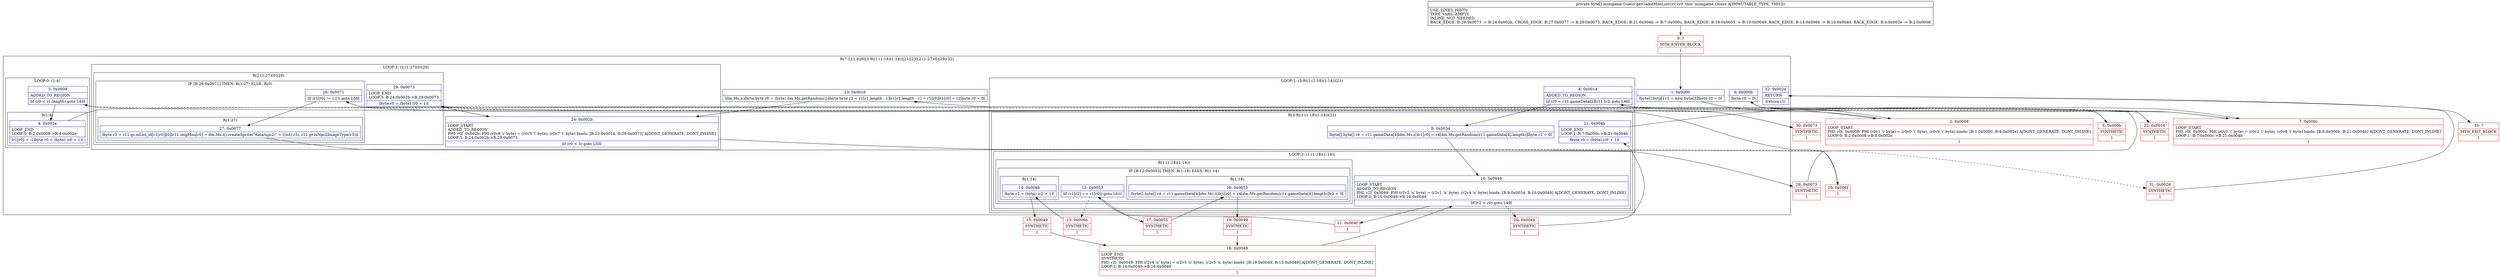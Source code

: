 digraph "CFG forminigame.Guess.getGameMonList()[B" {
subgraph cluster_Region_1320076334 {
label = "R(7:1|(1:4)|6|(3:9|(1:(1:18)(1:14))|21)|23|(2:(1:27)(0)|29)|32)";
node [shape=record,color=blue];
Node_1 [shape=record,label="{1\:\ 0x0000|lbyte[] byte[] r1 = new byte[3]lbyte r0 = 0l}"];
subgraph cluster_LoopRegion_1654335730 {
label = "LOOP:0: (1:4)";
node [shape=record,color=blue];
Node_3 [shape=record,label="{3\:\ 0x0009|ADDED_TO_REGION\l|lif (r0 \< r1.length) goto L45l}"];
subgraph cluster_Region_924603637 {
label = "R(1:4)";
node [shape=record,color=blue];
Node_4 [shape=record,label="{4\:\ 0x002e|LOOP_END\lLOOP:0: B:2:0x0008\-\>B:4:0x002e\l|lr1[r0] = \-1lbyte r0 = (byte) (r0 + 1)l}"];
}
}
Node_6 [shape=record,label="{6\:\ 0x000b|lbyte r0 = 0l}"];
subgraph cluster_LoopRegion_1422790703 {
label = "LOOP:1: (3:9|(1:(1:18)(1:14))|21)";
node [shape=record,color=blue];
Node_8 [shape=record,label="{8\:\ 0x0014|ADDED_TO_REGION\l|lif (r0 \< r11.gameData[2][r11.lv]) goto L46l}"];
subgraph cluster_Region_52006164 {
label = "R(3:9|(1:(1:18)(1:14))|21)";
node [shape=record,color=blue];
Node_9 [shape=record,label="{9\:\ 0x0034|lbyte[] byte[] r4 = r11.gameData[4]ldm.Ms.i()lr1[r0] = r4[dm.Ms.getRandom(r11.gameData[4].length)]lbyte r2 = 0l}"];
subgraph cluster_LoopRegion_443004961 {
label = "LOOP:2: (1:(1:18)(1:14))";
node [shape=record,color=blue];
Node_10 [shape=record,label="{10\:\ 0x0049|LOOP_START\lADDED_TO_REGION\lPHI: r2l  0x0049: PHI (r2v2 'n' byte) = (r2v1 'n' byte), (r2v4 'n' byte) binds: [B:9:0x0034, B:16:0x0049] A[DONT_GENERATE, DONT_INLINE]\lLOOP:2: B:10:0x0049\-\>B:16:0x0049\l|lif (r2 \< r0) goto L49l}"];
subgraph cluster_Region_905424028 {
label = "R(1:(1:18)(1:14))";
node [shape=record,color=blue];
subgraph cluster_IfRegion_1001305837 {
label = "IF [B:12:0x0053] THEN: R(1:18) ELSE: R(1:14)";
node [shape=record,color=blue];
Node_12 [shape=record,label="{12\:\ 0x0053|lif (r1[r2] == r1[r0]) goto L61l}"];
subgraph cluster_Region_4838866 {
label = "R(1:18)";
node [shape=record,color=blue];
Node_18 [shape=record,label="{18\:\ 0x0055|lbyte[] byte[] r4 = r11.gameData[4]ldm.Ms.i()lr1[r0] = r4[dm.Ms.getRandom(r11.gameData[4].length)]lr2 = 0l}"];
}
subgraph cluster_Region_62628484 {
label = "R(1:14)";
node [shape=record,color=blue];
Node_14 [shape=record,label="{14\:\ 0x006b|lbyte r2 = (byte) (r2 + 1)l}"];
}
}
}
}
Node_21 [shape=record,label="{21\:\ 0x004b|LOOP_END\lLOOP:1: B:7:0x000c\-\>B:21:0x004b\l|lbyte r0 = (byte) (r0 + 1)l}"];
}
}
Node_23 [shape=record,label="{23\:\ 0x0016|ldm.Ms.i()lbyte byte r0 = (byte) dm.Ms.getRandom(2)lbyte byte r2 = r1[r1.length \- 1]lr1[r1.length \- 1] = r1[r0]lr1[r0] = r2lbyte r0 = 0l}"];
subgraph cluster_LoopRegion_1933510845 {
label = "LOOP:3: (2:(1:27)(0)|29)";
node [shape=record,color=blue];
Node_24 [shape=record,label="{24\:\ 0x002b|LOOP_START\lADDED_TO_REGION\lPHI: r0l  0x002b: PHI (r0v6 'i' byte) = (r0v5 'i' byte), (r0v7 'i' byte) binds: [B:23:0x0016, B:29:0x0073] A[DONT_GENERATE, DONT_INLINE]\lLOOP:3: B:24:0x002b\-\>B:29:0x0073\l|lif (r0 \< 3) goto L53l}"];
subgraph cluster_Region_667975993 {
label = "R(2:(1:27)(0)|29)";
node [shape=record,color=blue];
subgraph cluster_IfRegion_1428656850 {
label = "IF [B:26:0x0071] THEN: R(1:27) ELSE: R(0)";
node [shape=record,color=blue];
Node_26 [shape=record,label="{26\:\ 0x0071|lif (r1[r0] != (\-1)) goto L56l}"];
subgraph cluster_Region_446288975 {
label = "R(1:27)";
node [shape=record,color=blue];
Node_27 [shape=record,label="{27\:\ 0x0077|lbyte r3 = r11.gr.mList_id[r1[r0]][0]lr11.imgMon[r0] = dm.Ms.i().createSprite(\"data\/npc2\/\" + ((int) r3), r11.gr.isNpc2ImageType(r3))l}"];
}
subgraph cluster_Region_190622703 {
label = "R(0)";
node [shape=record,color=blue];
}
}
Node_29 [shape=record,label="{29\:\ 0x0073|LOOP_END\lLOOP:3: B:24:0x002b\-\>B:29:0x0073\l|lbyte r0 = (byte) (r0 + 1)l}"];
}
}
Node_32 [shape=record,label="{32\:\ 0x002d|RETURN\l|lreturn r1l}"];
}
Node_0 [shape=record,color=red,label="{0\:\ ?|MTH_ENTER_BLOCK\l|l}"];
Node_2 [shape=record,color=red,label="{2\:\ 0x0008|LOOP_START\lPHI: r0l  0x0008: PHI (r0v1 'i' byte) = (r0v0 'i' byte), (r0v9 'i' byte) binds: [B:1:0x0000, B:4:0x002e] A[DONT_GENERATE, DONT_INLINE]\lLOOP:0: B:2:0x0008\-\>B:4:0x002e\l|l}"];
Node_5 [shape=record,color=red,label="{5\:\ 0x000b|SYNTHETIC\l|l}"];
Node_7 [shape=record,color=red,label="{7\:\ 0x000c|LOOP_START\lPHI: r0l  0x000c: PHI (r0v3 'i' byte) = (r0v2 'i' byte), (r0v8 'i' byte) binds: [B:6:0x000b, B:21:0x004b] A[DONT_GENERATE, DONT_INLINE]\lLOOP:1: B:7:0x000c\-\>B:21:0x004b\l|l}"];
Node_11 [shape=record,color=red,label="{11\:\ 0x004f|l}"];
Node_13 [shape=record,color=red,label="{13\:\ 0x006b|SYNTHETIC\l|l}"];
Node_15 [shape=record,color=red,label="{15\:\ 0x0049|SYNTHETIC\l|l}"];
Node_16 [shape=record,color=red,label="{16\:\ 0x0049|LOOP_END\lSYNTHETIC\lPHI: r2l  0x0049: PHI (r2v4 'n' byte) = (r2v3 'n' byte), (r2v5 'n' byte) binds: [B:19:0x0049, B:15:0x0049] A[DONT_GENERATE, DONT_INLINE]\lLOOP:2: B:10:0x0049\-\>B:16:0x0049\l|l}"];
Node_17 [shape=record,color=red,label="{17\:\ 0x0055|SYNTHETIC\l|l}"];
Node_19 [shape=record,color=red,label="{19\:\ 0x0049|SYNTHETIC\l|l}"];
Node_20 [shape=record,color=red,label="{20\:\ 0x004b|SYNTHETIC\l|l}"];
Node_22 [shape=record,color=red,label="{22\:\ 0x0016|SYNTHETIC\l|l}"];
Node_25 [shape=record,color=red,label="{25\:\ 0x006f|l}"];
Node_28 [shape=record,color=red,label="{28\:\ 0x0073|SYNTHETIC\l|l}"];
Node_30 [shape=record,color=red,label="{30\:\ 0x0073|SYNTHETIC\l|l}"];
Node_31 [shape=record,color=red,label="{31\:\ 0x002d|SYNTHETIC\l|l}"];
Node_33 [shape=record,color=red,label="{33\:\ ?|MTH_EXIT_BLOCK\l|l}"];
MethodNode[shape=record,label="{private byte[] minigame.Guess.getGameMonList((r11v0 'this' minigame.Guess A[IMMUTABLE_TYPE, THIS]))  | USE_LINES_HINTS\lTYPE_VARS: EMPTY\lINLINE_NOT_NEEDED\lBACK_EDGE: B:29:0x0073 \-\> B:24:0x002b, CROSS_EDGE: B:27:0x0077 \-\> B:29:0x0073, BACK_EDGE: B:21:0x004b \-\> B:7:0x000c, BACK_EDGE: B:18:0x0055 \-\> B:10:0x0049, BACK_EDGE: B:14:0x006b \-\> B:10:0x0049, BACK_EDGE: B:4:0x002e \-\> B:2:0x0008\l}"];
MethodNode -> Node_0;
Node_1 -> Node_2;
Node_3 -> Node_4;
Node_3 -> Node_5[style=dashed];
Node_4 -> Node_2;
Node_6 -> Node_7;
Node_8 -> Node_9;
Node_8 -> Node_22[style=dashed];
Node_9 -> Node_10;
Node_10 -> Node_11;
Node_10 -> Node_20[style=dashed];
Node_12 -> Node_13[style=dashed];
Node_12 -> Node_17;
Node_18 -> Node_19;
Node_14 -> Node_15;
Node_21 -> Node_7;
Node_23 -> Node_24;
Node_24 -> Node_25;
Node_24 -> Node_31[style=dashed];
Node_26 -> Node_27;
Node_26 -> Node_30[style=dashed];
Node_27 -> Node_28;
Node_29 -> Node_24;
Node_32 -> Node_33;
Node_0 -> Node_1;
Node_2 -> Node_3;
Node_5 -> Node_6;
Node_7 -> Node_8;
Node_11 -> Node_12;
Node_13 -> Node_14;
Node_15 -> Node_16;
Node_16 -> Node_10;
Node_17 -> Node_18;
Node_19 -> Node_16;
Node_20 -> Node_21;
Node_22 -> Node_23;
Node_25 -> Node_26;
Node_28 -> Node_29;
Node_30 -> Node_29;
Node_31 -> Node_32;
}

